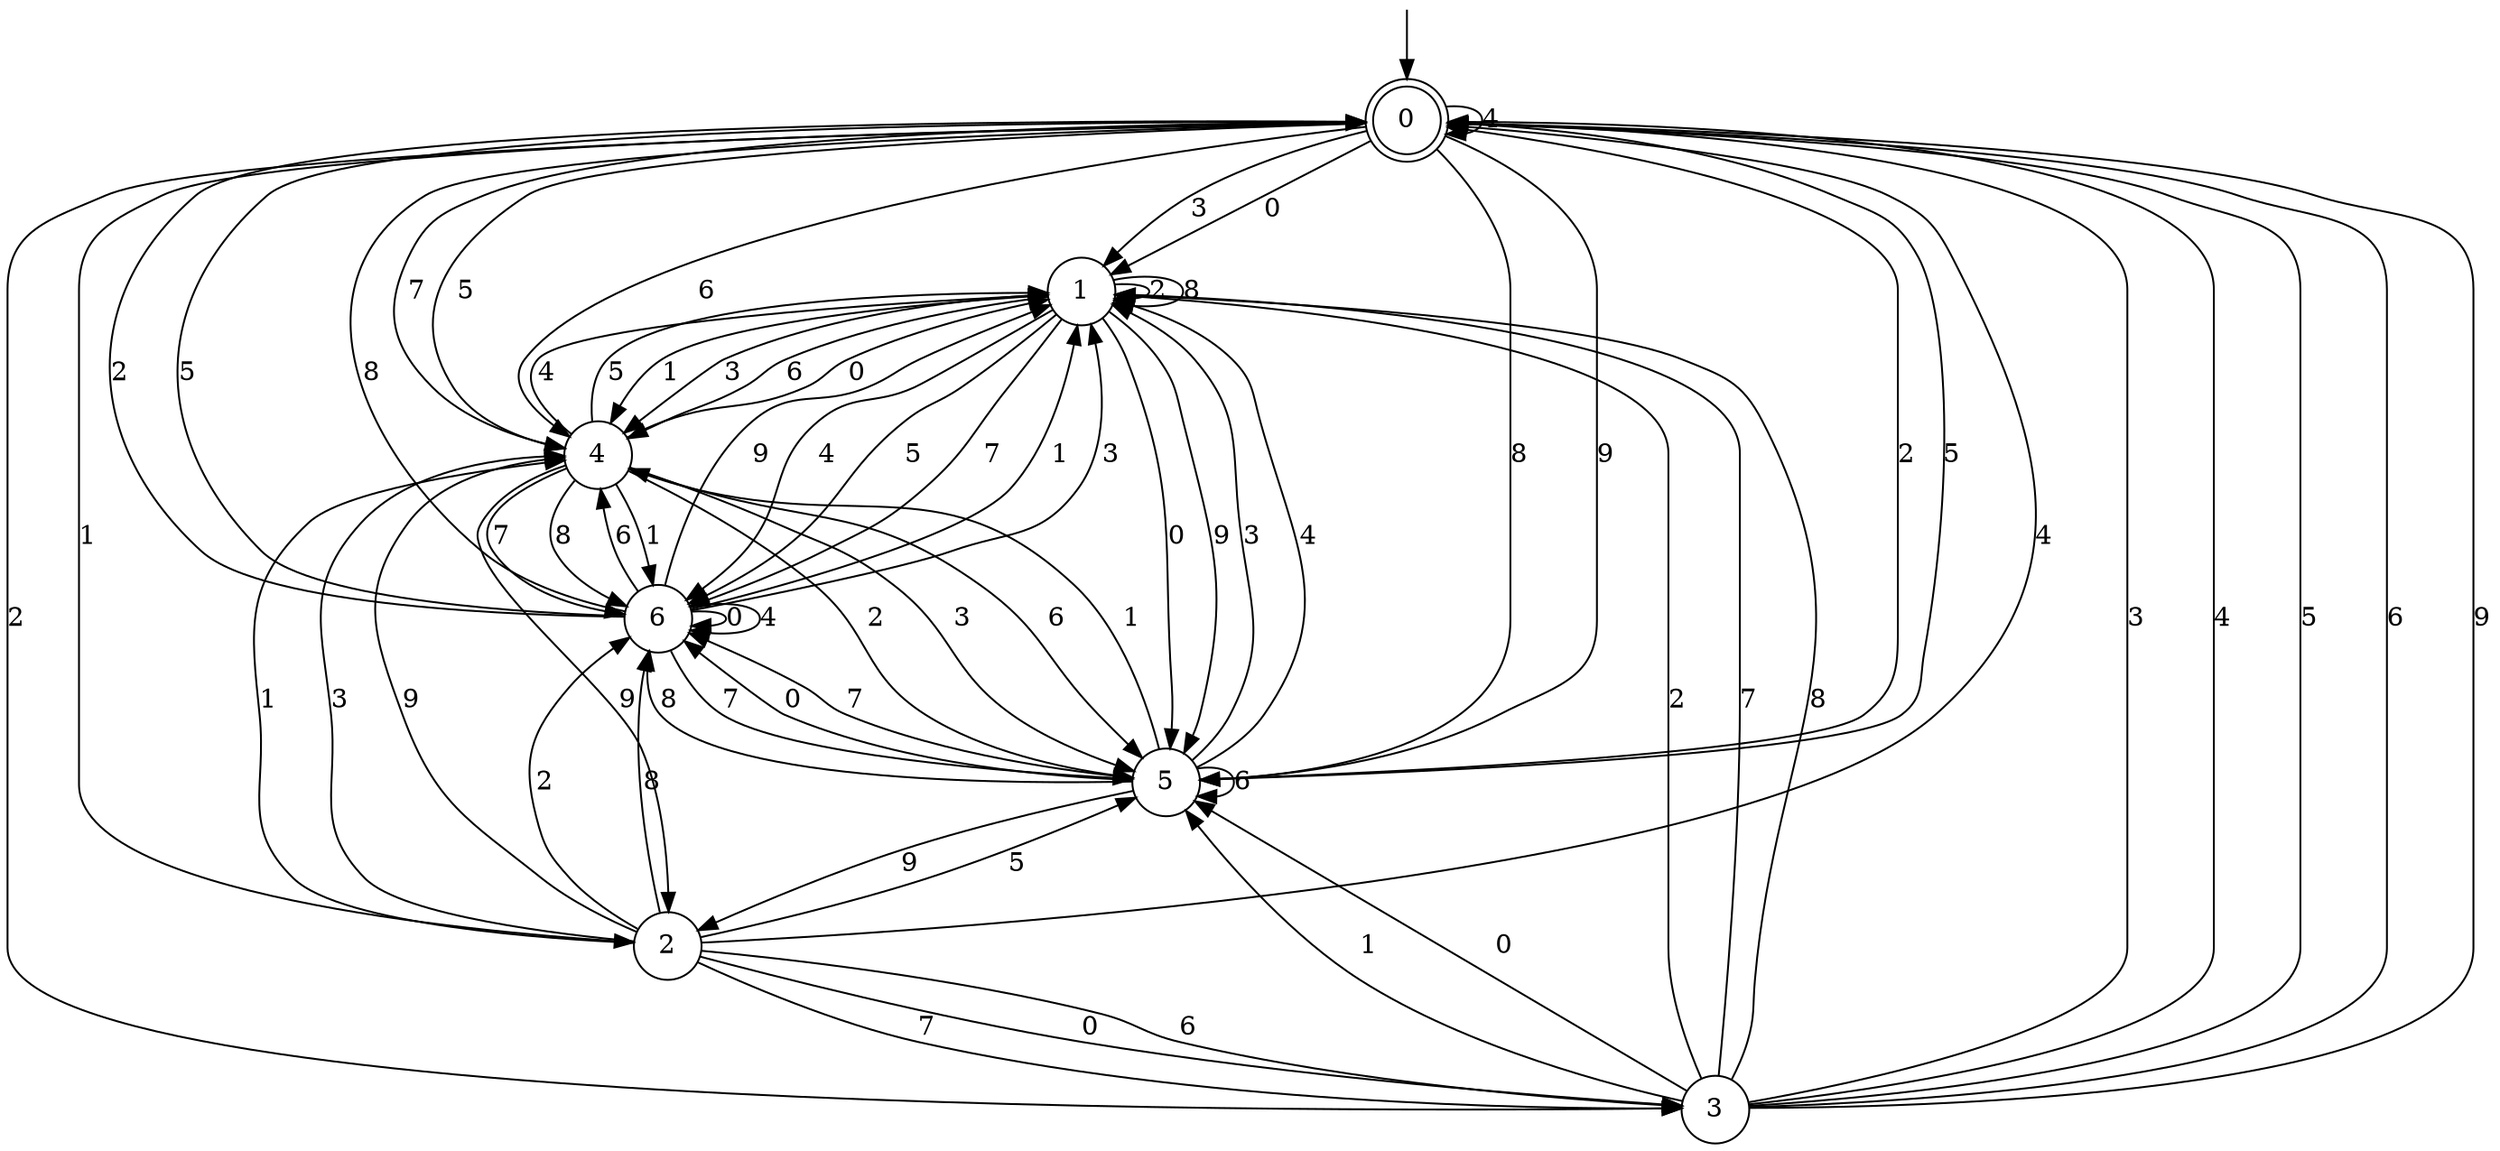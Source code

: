 digraph g {

	s0 [shape="doublecircle" label="0"];
	s1 [shape="circle" label="1"];
	s2 [shape="circle" label="2"];
	s3 [shape="circle" label="3"];
	s4 [shape="circle" label="4"];
	s5 [shape="circle" label="5"];
	s6 [shape="circle" label="6"];
	s0 -> s1 [label="0"];
	s0 -> s2 [label="1"];
	s0 -> s3 [label="2"];
	s0 -> s1 [label="3"];
	s0 -> s0 [label="4"];
	s0 -> s4 [label="5"];
	s0 -> s4 [label="6"];
	s0 -> s4 [label="7"];
	s0 -> s5 [label="8"];
	s0 -> s5 [label="9"];
	s1 -> s5 [label="0"];
	s1 -> s4 [label="1"];
	s1 -> s1 [label="2"];
	s1 -> s4 [label="3"];
	s1 -> s6 [label="4"];
	s1 -> s6 [label="5"];
	s1 -> s4 [label="6"];
	s1 -> s6 [label="7"];
	s1 -> s1 [label="8"];
	s1 -> s5 [label="9"];
	s2 -> s3 [label="0"];
	s2 -> s4 [label="1"];
	s2 -> s6 [label="2"];
	s2 -> s4 [label="3"];
	s2 -> s0 [label="4"];
	s2 -> s5 [label="5"];
	s2 -> s3 [label="6"];
	s2 -> s3 [label="7"];
	s2 -> s6 [label="8"];
	s2 -> s4 [label="9"];
	s3 -> s5 [label="0"];
	s3 -> s5 [label="1"];
	s3 -> s1 [label="2"];
	s3 -> s0 [label="3"];
	s3 -> s0 [label="4"];
	s3 -> s0 [label="5"];
	s3 -> s0 [label="6"];
	s3 -> s1 [label="7"];
	s3 -> s1 [label="8"];
	s3 -> s0 [label="9"];
	s4 -> s1 [label="0"];
	s4 -> s6 [label="1"];
	s4 -> s5 [label="2"];
	s4 -> s5 [label="3"];
	s4 -> s1 [label="4"];
	s4 -> s1 [label="5"];
	s4 -> s5 [label="6"];
	s4 -> s6 [label="7"];
	s4 -> s6 [label="8"];
	s4 -> s2 [label="9"];
	s5 -> s6 [label="0"];
	s5 -> s4 [label="1"];
	s5 -> s0 [label="2"];
	s5 -> s1 [label="3"];
	s5 -> s1 [label="4"];
	s5 -> s0 [label="5"];
	s5 -> s5 [label="6"];
	s5 -> s6 [label="7"];
	s5 -> s6 [label="8"];
	s5 -> s2 [label="9"];
	s6 -> s6 [label="0"];
	s6 -> s1 [label="1"];
	s6 -> s0 [label="2"];
	s6 -> s1 [label="3"];
	s6 -> s6 [label="4"];
	s6 -> s0 [label="5"];
	s6 -> s4 [label="6"];
	s6 -> s5 [label="7"];
	s6 -> s0 [label="8"];
	s6 -> s1 [label="9"];

__start0 [label="" shape="none" width="0" height="0"];
__start0 -> s0;

}
